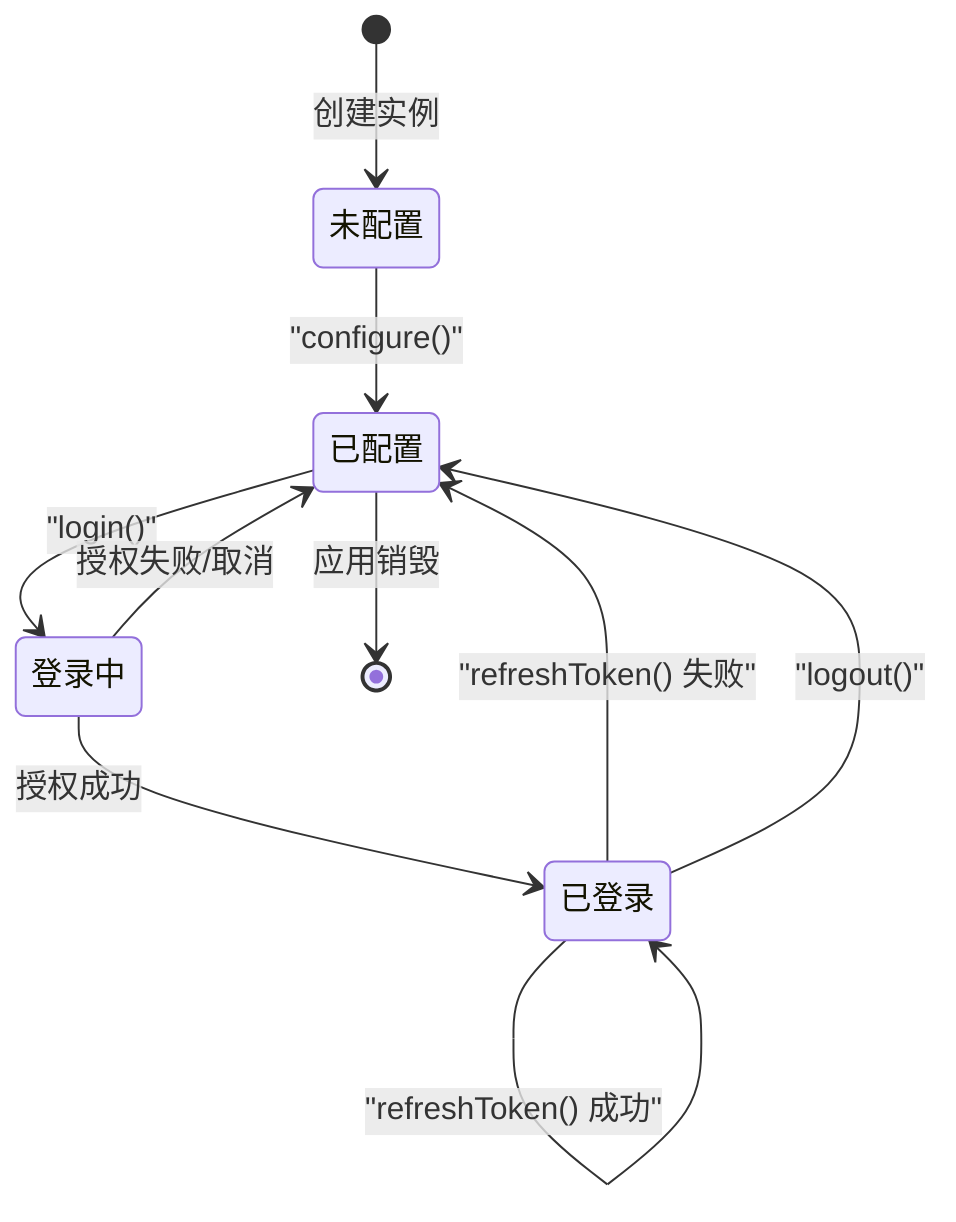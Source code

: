 stateDiagram-v2
    [*] --> 未配置: 创建实例
    未配置 --> 已配置: "configure()"
    已配置 --> 登录中: "login()"
    登录中 --> 已登录: 授权成功
    登录中 --> 已配置: 授权失败/取消
    已登录 --> 已登录: "getUserInfo()"
    已登录 --> 已登录: "refreshToken() 成功"
    已登录 --> 已配置: "refreshToken() 失败"
    已登录 --> 已配置: "logout()"
    已配置 --> [*]: 应用销毁